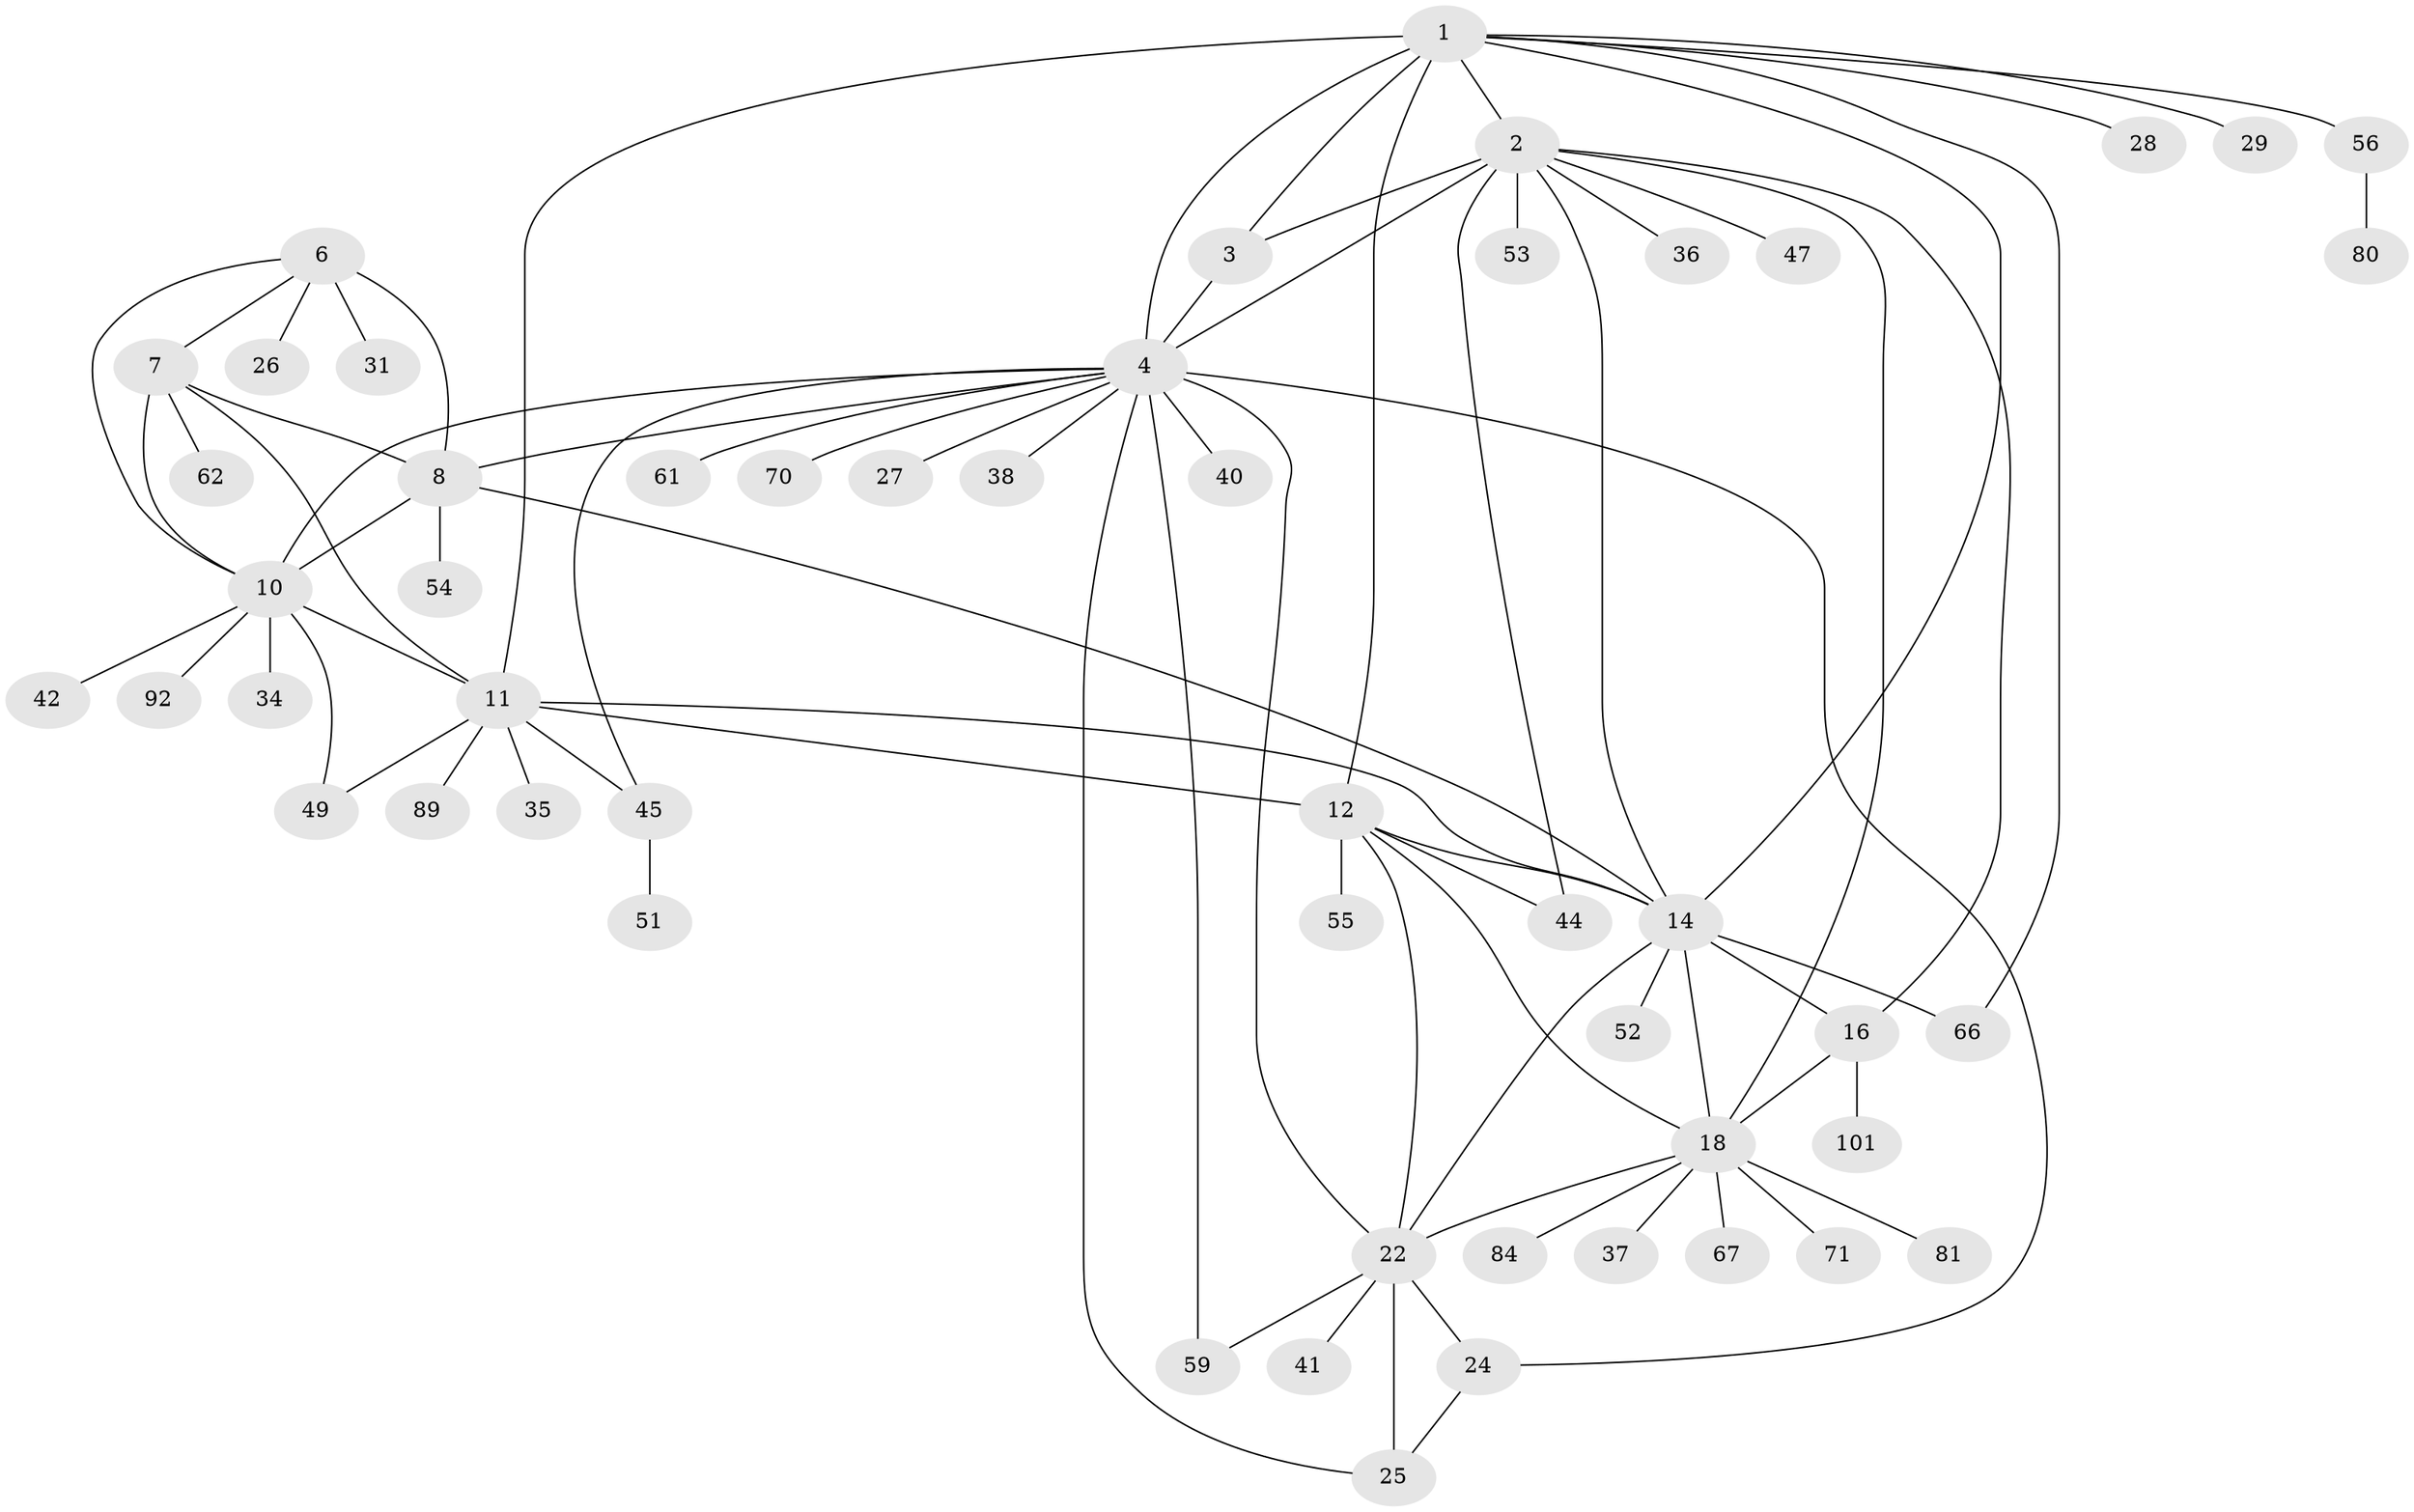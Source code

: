 // original degree distribution, {9: 0.0380952380952381, 12: 0.01904761904761905, 4: 0.047619047619047616, 7: 0.0380952380952381, 8: 0.009523809523809525, 6: 0.0380952380952381, 10: 0.01904761904761905, 5: 0.009523809523809525, 11: 0.02857142857142857, 1: 0.580952380952381, 3: 0.02857142857142857, 2: 0.14285714285714285}
// Generated by graph-tools (version 1.1) at 2025/15/03/09/25 04:15:54]
// undirected, 52 vertices, 80 edges
graph export_dot {
graph [start="1"]
  node [color=gray90,style=filled];
  1 [super="+33+15"];
  2 [super="+19+86+79"];
  3;
  4 [super="+39+5+78+87"];
  6 [super="+105+85"];
  7;
  8 [super="+9+64+43"];
  10;
  11 [super="+50+58"];
  12 [super="+77+74+82+75+13+30"];
  14 [super="+17"];
  16;
  18;
  22 [super="+23+32"];
  24;
  25;
  26;
  27;
  28;
  29;
  31;
  34 [super="+57+99"];
  35;
  36 [super="+96"];
  37;
  38;
  40;
  41;
  42;
  44;
  45 [super="+46"];
  47;
  49 [super="+103"];
  51;
  52;
  53;
  54;
  55;
  56;
  59;
  61;
  62 [super="+63"];
  66;
  67 [super="+69"];
  70;
  71;
  80;
  81;
  84;
  89;
  92;
  101;
  1 -- 2;
  1 -- 3;
  1 -- 4 [weight=2];
  1 -- 29;
  1 -- 56;
  1 -- 66;
  1 -- 11;
  1 -- 12 [weight=2];
  1 -- 28;
  1 -- 14;
  2 -- 3;
  2 -- 4 [weight=3];
  2 -- 36;
  2 -- 44;
  2 -- 47;
  2 -- 53;
  2 -- 16;
  2 -- 18;
  2 -- 14 [weight=2];
  3 -- 4 [weight=2];
  4 -- 59;
  4 -- 70;
  4 -- 38;
  4 -- 8;
  4 -- 40;
  4 -- 10;
  4 -- 45;
  4 -- 22 [weight=2];
  4 -- 24;
  4 -- 25;
  4 -- 27;
  4 -- 61;
  6 -- 7;
  6 -- 8 [weight=2];
  6 -- 10;
  6 -- 26;
  6 -- 31;
  7 -- 8 [weight=2];
  7 -- 10;
  7 -- 11;
  7 -- 62;
  8 -- 10 [weight=2];
  8 -- 54;
  8 -- 14;
  10 -- 34;
  10 -- 42;
  10 -- 49;
  10 -- 92;
  10 -- 11;
  11 -- 12 [weight=2];
  11 -- 14;
  11 -- 35;
  11 -- 45;
  11 -- 49;
  11 -- 89;
  12 -- 14 [weight=2];
  12 -- 44;
  12 -- 55;
  12 -- 22;
  12 -- 18;
  14 -- 22;
  14 -- 66;
  14 -- 16 [weight=2];
  14 -- 18 [weight=2];
  14 -- 52;
  16 -- 18;
  16 -- 101;
  18 -- 37;
  18 -- 67;
  18 -- 71;
  18 -- 81;
  18 -- 84;
  18 -- 22;
  22 -- 24 [weight=2];
  22 -- 25 [weight=2];
  22 -- 41;
  22 -- 59;
  24 -- 25;
  45 -- 51;
  56 -- 80;
}
